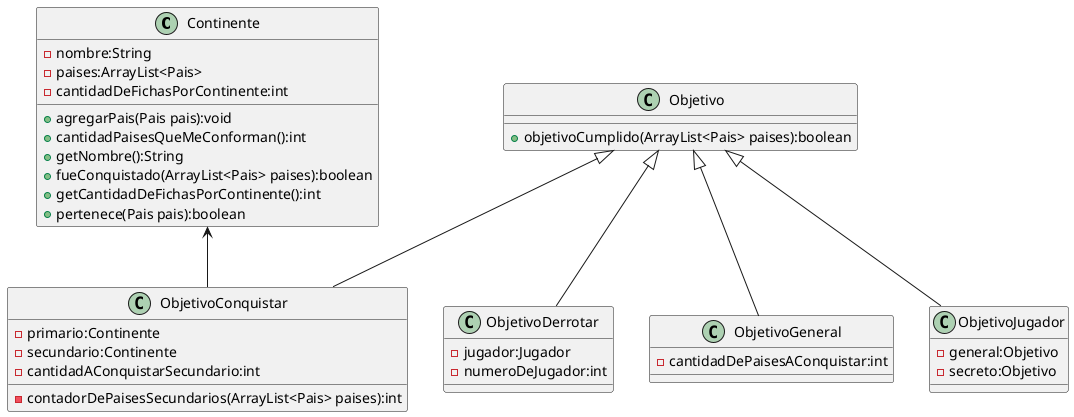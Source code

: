 @startuml
class Continente{
- nombre:String
- paises:ArrayList<Pais>
- cantidadDeFichasPorContinente:int
+ agregarPais(Pais pais):void
+ cantidadPaisesQueMeConforman():int
+ getNombre():String
+ fueConquistado(ArrayList<Pais> paises):boolean
+ getCantidadDeFichasPorContinente():int
+ pertenece(Pais pais):boolean
}

class Objetivo{
+ objetivoCumplido(ArrayList<Pais> paises):boolean
}

class ObjetivoConquistar{
- primario:Continente
- secundario:Continente
- cantidadAConquistarSecundario:int
- contadorDePaisesSecundarios(ArrayList<Pais> paises):int
}

class ObjetivoDerrotar{
- jugador:Jugador
- numeroDeJugador:int
}

class ObjetivoGeneral{
- cantidadDePaisesAConquistar:int
}

class ObjetivoJugador{
- general:Objetivo
- secreto:Objetivo
}

Continente <-- ObjetivoConquistar
Objetivo <|-- ObjetivoConquistar
Objetivo <|-- ObjetivoDerrotar
Objetivo <|-- ObjetivoGeneral
Objetivo <|-- ObjetivoJugador
@enduml
